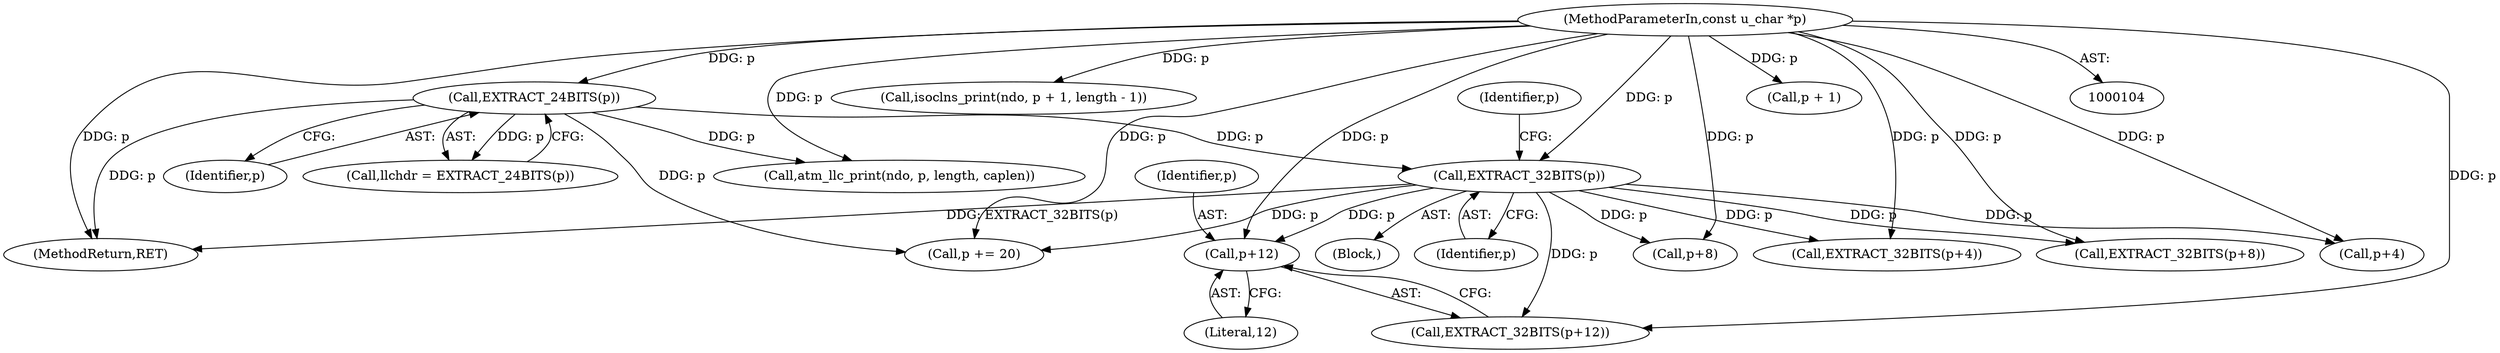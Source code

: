 digraph "0_tcpdump_1dcd10aceabbc03bf571ea32b892c522cbe923de@pointer" {
"1000244" [label="(Call,p+12)"];
"1000107" [label="(MethodParameterIn,const u_char *p)"];
"1000231" [label="(Call,EXTRACT_32BITS(p))"];
"1000186" [label="(Call,EXTRACT_24BITS(p))"];
"1000236" [label="(Identifier,p)"];
"1000157" [label="(Call,isoclns_print(ndo, p + 1, length - 1))"];
"1000230" [label="(Block,)"];
"1000187" [label="(Identifier,p)"];
"1000107" [label="(MethodParameterIn,const u_char *p)"];
"1000239" [label="(Call,EXTRACT_32BITS(p+8))"];
"1000231" [label="(Call,EXTRACT_32BITS(p))"];
"1000232" [label="(Identifier,p)"];
"1000234" [label="(Call,EXTRACT_32BITS(p+4))"];
"1000268" [label="(MethodReturn,RET)"];
"1000245" [label="(Identifier,p)"];
"1000235" [label="(Call,p+4)"];
"1000261" [label="(Call,atm_llc_print(ndo, p, length, caplen))"];
"1000184" [label="(Call,llchdr = EXTRACT_24BITS(p))"];
"1000159" [label="(Call,p + 1)"];
"1000244" [label="(Call,p+12)"];
"1000246" [label="(Literal,12)"];
"1000243" [label="(Call,EXTRACT_32BITS(p+12))"];
"1000240" [label="(Call,p+8)"];
"1000186" [label="(Call,EXTRACT_24BITS(p))"];
"1000247" [label="(Call,p += 20)"];
"1000244" -> "1000243"  [label="AST: "];
"1000244" -> "1000246"  [label="CFG: "];
"1000245" -> "1000244"  [label="AST: "];
"1000246" -> "1000244"  [label="AST: "];
"1000243" -> "1000244"  [label="CFG: "];
"1000107" -> "1000244"  [label="DDG: p"];
"1000231" -> "1000244"  [label="DDG: p"];
"1000107" -> "1000104"  [label="AST: "];
"1000107" -> "1000268"  [label="DDG: p"];
"1000107" -> "1000157"  [label="DDG: p"];
"1000107" -> "1000159"  [label="DDG: p"];
"1000107" -> "1000186"  [label="DDG: p"];
"1000107" -> "1000231"  [label="DDG: p"];
"1000107" -> "1000234"  [label="DDG: p"];
"1000107" -> "1000235"  [label="DDG: p"];
"1000107" -> "1000239"  [label="DDG: p"];
"1000107" -> "1000240"  [label="DDG: p"];
"1000107" -> "1000243"  [label="DDG: p"];
"1000107" -> "1000247"  [label="DDG: p"];
"1000107" -> "1000261"  [label="DDG: p"];
"1000231" -> "1000230"  [label="AST: "];
"1000231" -> "1000232"  [label="CFG: "];
"1000232" -> "1000231"  [label="AST: "];
"1000236" -> "1000231"  [label="CFG: "];
"1000231" -> "1000268"  [label="DDG: EXTRACT_32BITS(p)"];
"1000186" -> "1000231"  [label="DDG: p"];
"1000231" -> "1000234"  [label="DDG: p"];
"1000231" -> "1000235"  [label="DDG: p"];
"1000231" -> "1000239"  [label="DDG: p"];
"1000231" -> "1000240"  [label="DDG: p"];
"1000231" -> "1000243"  [label="DDG: p"];
"1000231" -> "1000247"  [label="DDG: p"];
"1000186" -> "1000184"  [label="AST: "];
"1000186" -> "1000187"  [label="CFG: "];
"1000187" -> "1000186"  [label="AST: "];
"1000184" -> "1000186"  [label="CFG: "];
"1000186" -> "1000268"  [label="DDG: p"];
"1000186" -> "1000184"  [label="DDG: p"];
"1000186" -> "1000247"  [label="DDG: p"];
"1000186" -> "1000261"  [label="DDG: p"];
}
